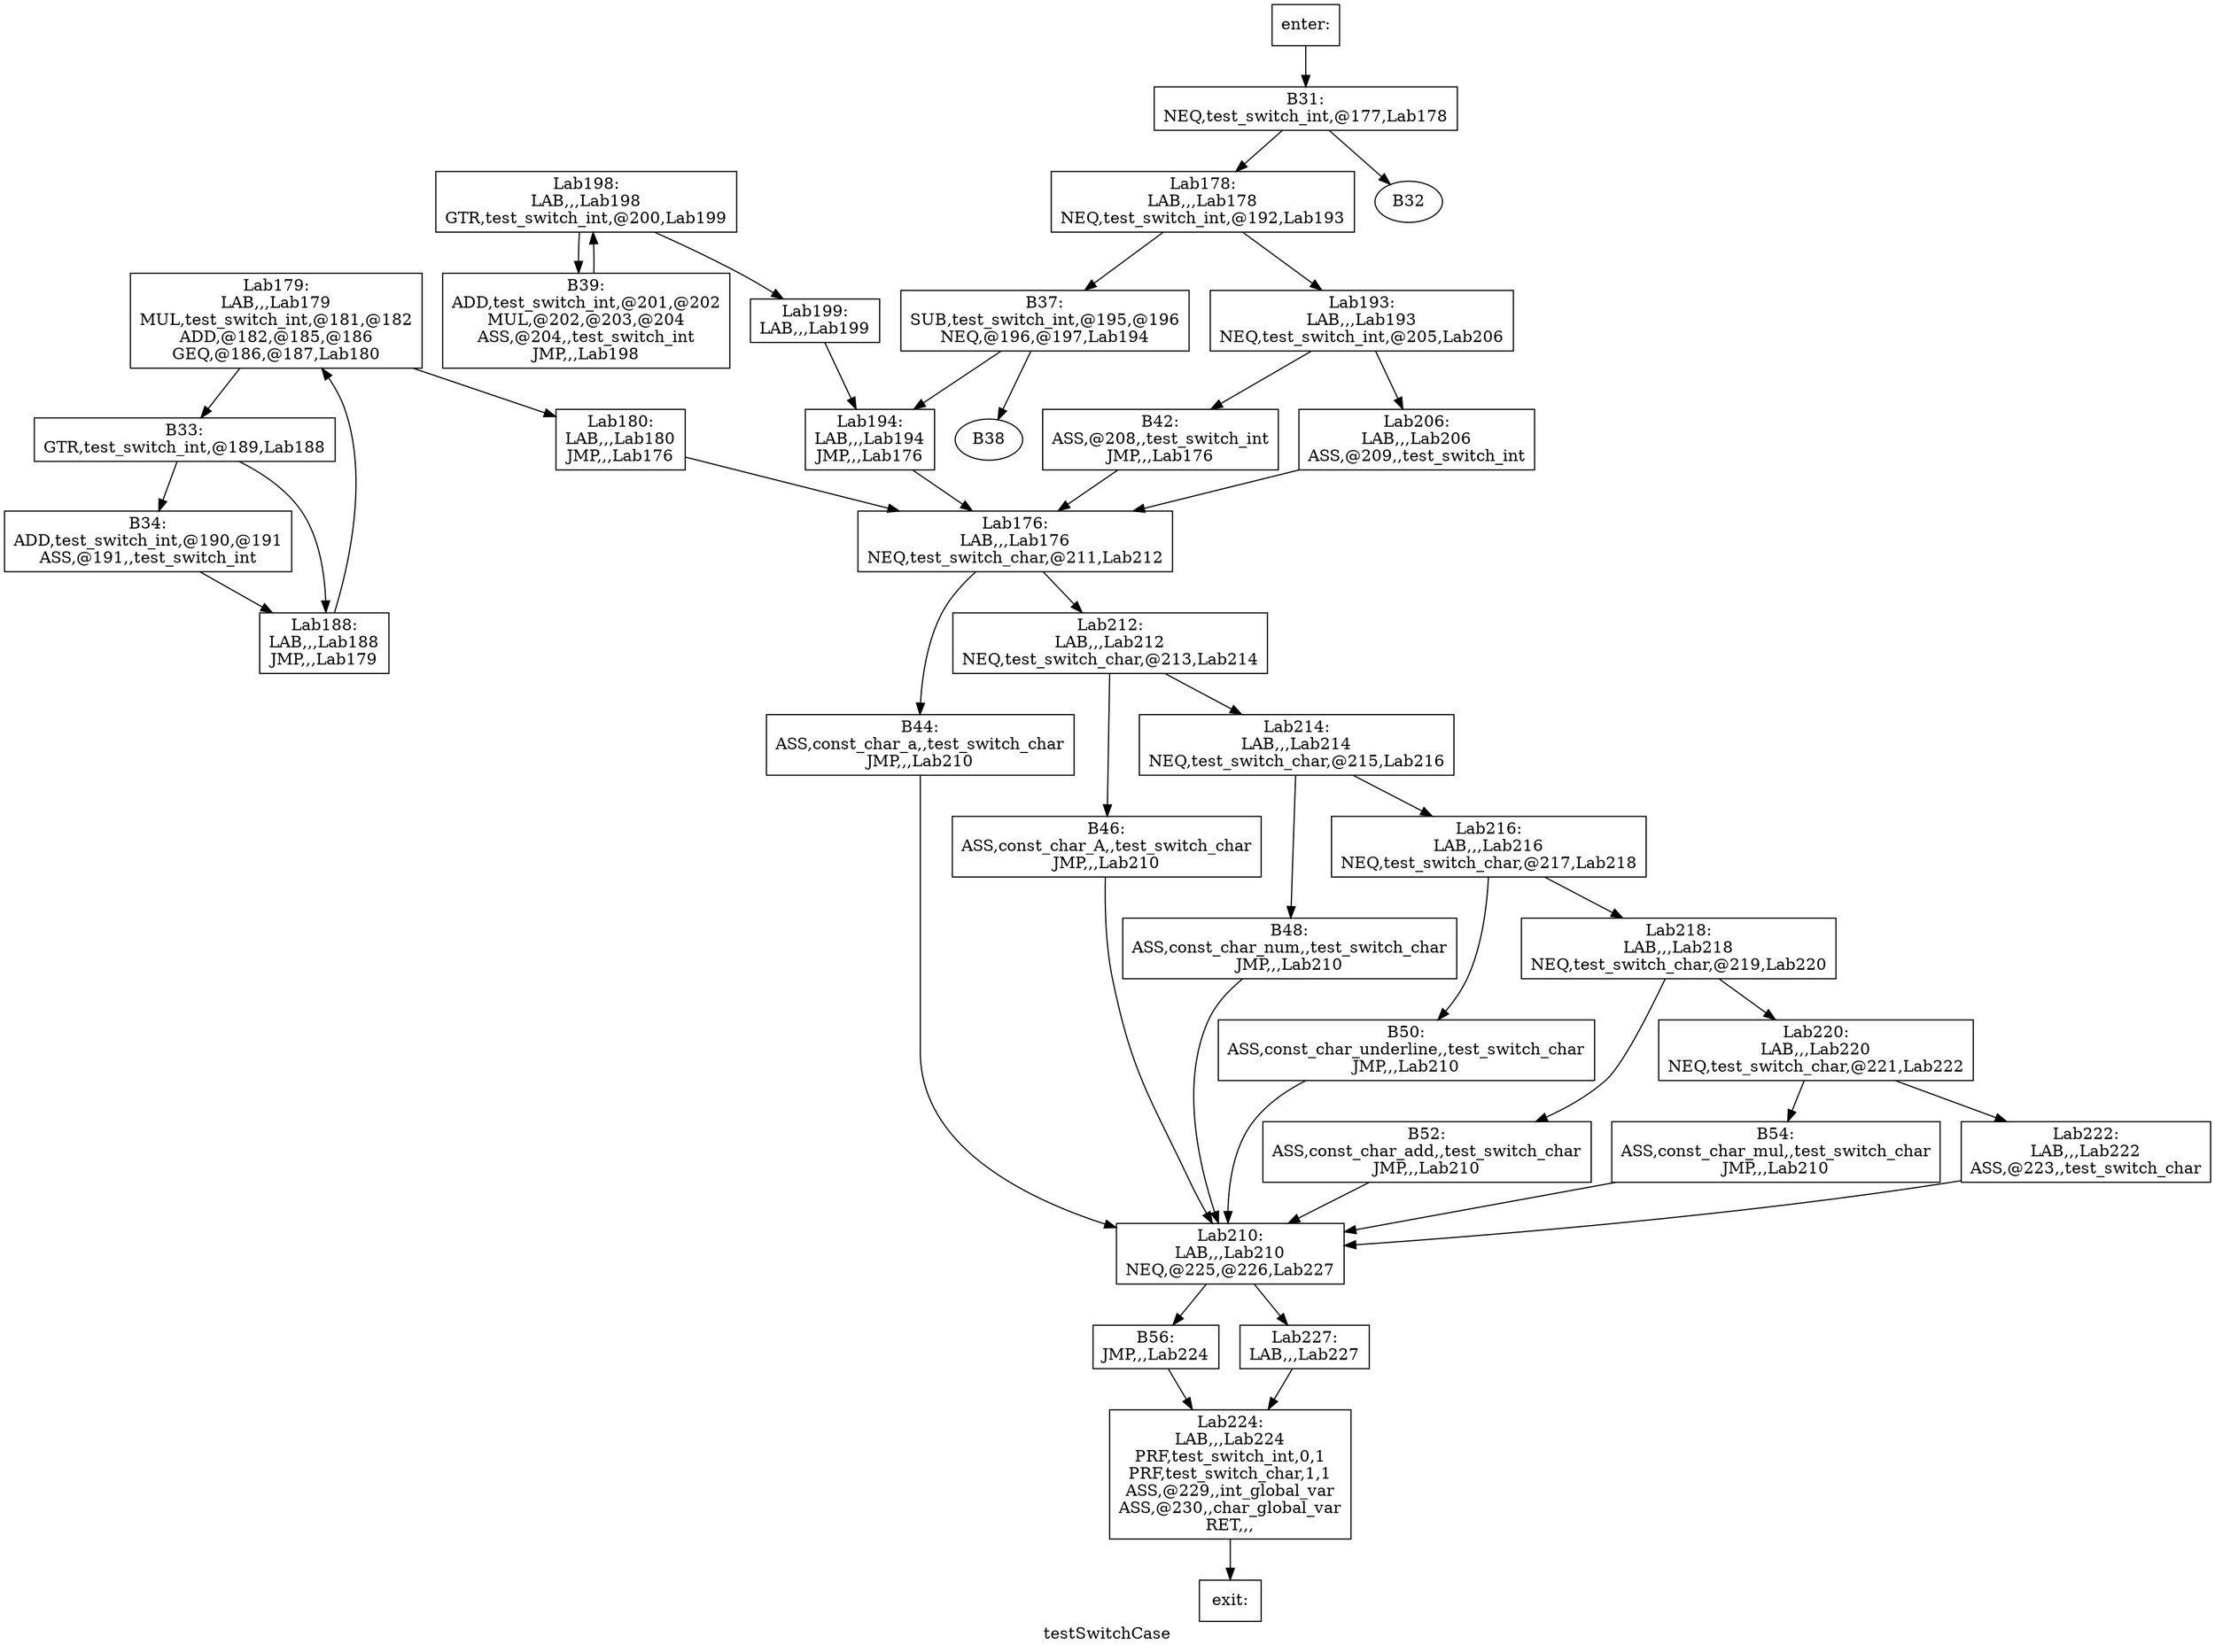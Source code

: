 digraph testSwitchCase{
label =testSwitchCase
B31[label="B31:\nNEQ,test_switch_int,@177,Lab178\n" shape=box]
B33[label="B33:\nGTR,test_switch_int,@189,Lab188\n" shape=box]
B34[label="B34:\nADD,test_switch_int,@190,@191\nASS,@191,,test_switch_int\n" shape=box]
B37[label="B37:\nSUB,test_switch_int,@195,@196\nNEQ,@196,@197,Lab194\n" shape=box]
B39[label="B39:\nADD,test_switch_int,@201,@202\nMUL,@202,@203,@204\nASS,@204,,test_switch_int\nJMP,,,Lab198\n" shape=box]
B42[label="B42:\nASS,@208,,test_switch_int\nJMP,,,Lab176\n" shape=box]
B44[label="B44:\nASS,const_char_a,,test_switch_char\nJMP,,,Lab210\n" shape=box]
B46[label="B46:\nASS,const_char_A,,test_switch_char\nJMP,,,Lab210\n" shape=box]
B48[label="B48:\nASS,const_char_num,,test_switch_char\nJMP,,,Lab210\n" shape=box]
B50[label="B50:\nASS,const_char_underline,,test_switch_char\nJMP,,,Lab210\n" shape=box]
B52[label="B52:\nASS,const_char_add,,test_switch_char\nJMP,,,Lab210\n" shape=box]
B54[label="B54:\nASS,const_char_mul,,test_switch_char\nJMP,,,Lab210\n" shape=box]
B56[label="B56:\nJMP,,,Lab224\n" shape=box]
Lab176[label="Lab176:\nLAB,,,Lab176\nNEQ,test_switch_char,@211,Lab212\n" shape=box]
Lab178[label="Lab178:\nLAB,,,Lab178\nNEQ,test_switch_int,@192,Lab193\n" shape=box]
Lab179[label="Lab179:\nLAB,,,Lab179\nMUL,test_switch_int,@181,@182\nADD,@182,@185,@186\nGEQ,@186,@187,Lab180\n" shape=box]
Lab180[label="Lab180:\nLAB,,,Lab180\nJMP,,,Lab176\n" shape=box]
Lab188[label="Lab188:\nLAB,,,Lab188\nJMP,,,Lab179\n" shape=box]
Lab193[label="Lab193:\nLAB,,,Lab193\nNEQ,test_switch_int,@205,Lab206\n" shape=box]
Lab194[label="Lab194:\nLAB,,,Lab194\nJMP,,,Lab176\n" shape=box]
Lab198[label="Lab198:\nLAB,,,Lab198\nGTR,test_switch_int,@200,Lab199\n" shape=box]
Lab199[label="Lab199:\nLAB,,,Lab199\n" shape=box]
Lab206[label="Lab206:\nLAB,,,Lab206\nASS,@209,,test_switch_int\n" shape=box]
Lab210[label="Lab210:\nLAB,,,Lab210\nNEQ,@225,@226,Lab227\n" shape=box]
Lab212[label="Lab212:\nLAB,,,Lab212\nNEQ,test_switch_char,@213,Lab214\n" shape=box]
Lab214[label="Lab214:\nLAB,,,Lab214\nNEQ,test_switch_char,@215,Lab216\n" shape=box]
Lab216[label="Lab216:\nLAB,,,Lab216\nNEQ,test_switch_char,@217,Lab218\n" shape=box]
Lab218[label="Lab218:\nLAB,,,Lab218\nNEQ,test_switch_char,@219,Lab220\n" shape=box]
Lab220[label="Lab220:\nLAB,,,Lab220\nNEQ,test_switch_char,@221,Lab222\n" shape=box]
Lab222[label="Lab222:\nLAB,,,Lab222\nASS,@223,,test_switch_char\n" shape=box]
Lab224[label="Lab224:\nLAB,,,Lab224\nPRF,test_switch_int,0,1\nPRF,test_switch_char,1,1\nASS,@229,,int_global_var\nASS,@230,,char_global_var\nRET,,,\n" shape=box]
Lab227[label="Lab227:\nLAB,,,Lab227\n" shape=box]
enter[label="enter:\n" shape=box]
exit[label="exit:\n" shape=box]
B31->B32
B31->Lab178
B33->B34
B33->Lab188
B34->Lab188
B37->B38
B37->Lab194
B39->Lab198
B42->Lab176
B44->Lab210
B46->Lab210
B48->Lab210
B50->Lab210
B52->Lab210
B54->Lab210
B56->Lab224
Lab176->B44
Lab176->Lab212
Lab178->B37
Lab178->Lab193
Lab179->B33
Lab179->Lab180
Lab180->Lab176
Lab188->Lab179
Lab193->B42
Lab193->Lab206
Lab194->Lab176
Lab198->B39
Lab198->Lab199
Lab199->Lab194
Lab206->Lab176
Lab210->B56
Lab210->Lab227
Lab212->B46
Lab212->Lab214
Lab214->B48
Lab214->Lab216
Lab216->B50
Lab216->Lab218
Lab218->B52
Lab218->Lab220
Lab220->B54
Lab220->Lab222
Lab222->Lab210
Lab224->exit
Lab227->Lab224
enter->B31
}
